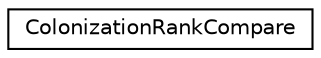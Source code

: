 digraph "Graphical Class Hierarchy"
{
  edge [fontname="Helvetica",fontsize="10",labelfontname="Helvetica",labelfontsize="10"];
  node [fontname="Helvetica",fontsize="10",shape=record];
  rankdir="LR";
  Node0 [label="ColonizationRankCompare",height=0.2,width=0.4,color="black", fillcolor="white", style="filled",URL="$class_colonization_rank_compare.html"];
}
